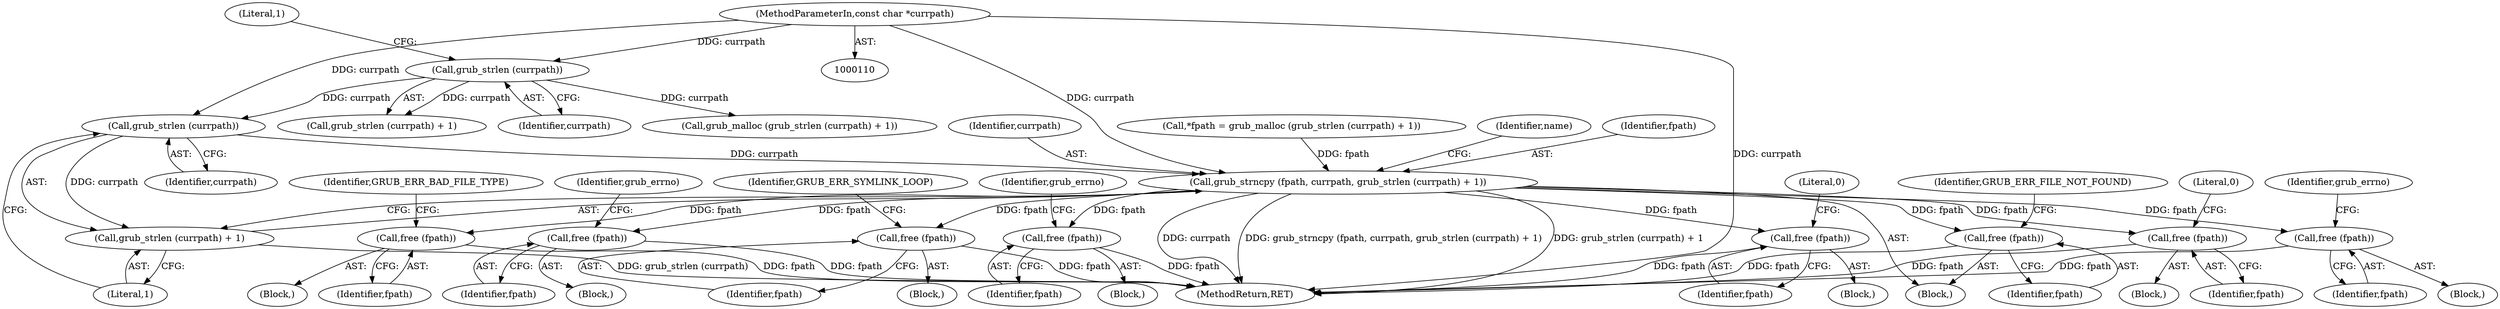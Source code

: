 digraph "0_radare2_65000a7fd9eea62359e6d6714f17b94a99a82edd_2@API" {
"1000150" [label="(Call,grub_strlen (currpath))"];
"1000121" [label="(Call,grub_strlen (currpath))"];
"1000111" [label="(MethodParameterIn,const char *currpath)"];
"1000146" [label="(Call,grub_strncpy (fpath, currpath, grub_strlen (currpath) + 1))"];
"1000169" [label="(Call,free (fpath))"];
"1000203" [label="(Call,free (fpath))"];
"1000246" [label="(Call,free (fpath))"];
"1000271" [label="(Call,free (fpath))"];
"1000291" [label="(Call,free (fpath))"];
"1000329" [label="(Call,free (fpath))"];
"1000354" [label="(Call,free (fpath))"];
"1000361" [label="(Call,free (fpath))"];
"1000149" [label="(Call,grub_strlen (currpath) + 1)"];
"1000151" [label="(Identifier,currpath)"];
"1000122" [label="(Identifier,currpath)"];
"1000150" [label="(Call,grub_strlen (currpath))"];
"1000117" [label="(Call,*fpath = grub_malloc (grub_strlen (currpath) + 1))"];
"1000249" [label="(Identifier,grub_errno)"];
"1000365" [label="(Identifier,GRUB_ERR_FILE_NOT_FOUND)"];
"1000275" [label="(Identifier,GRUB_ERR_SYMLINK_LOOP)"];
"1000169" [label="(Call,free (fpath))"];
"1000119" [label="(Call,grub_malloc (grub_strlen (currpath) + 1))"];
"1000362" [label="(Identifier,fpath)"];
"1000367" [label="(MethodReturn,RET)"];
"1000121" [label="(Call,grub_strlen (currpath))"];
"1000247" [label="(Identifier,fpath)"];
"1000246" [label="(Call,free (fpath))"];
"1000120" [label="(Call,grub_strlen (currpath) + 1)"];
"1000325" [label="(Block,)"];
"1000271" [label="(Call,free (fpath))"];
"1000111" [label="(MethodParameterIn,const char *currpath)"];
"1000204" [label="(Identifier,fpath)"];
"1000203" [label="(Call,free (fpath))"];
"1000355" [label="(Identifier,fpath)"];
"1000245" [label="(Block,)"];
"1000292" [label="(Identifier,fpath)"];
"1000287" [label="(Block,)"];
"1000156" [label="(Identifier,name)"];
"1000344" [label="(Block,)"];
"1000207" [label="(Identifier,GRUB_ERR_BAD_FILE_TYPE)"];
"1000147" [label="(Identifier,fpath)"];
"1000361" [label="(Call,free (fpath))"];
"1000152" [label="(Literal,1)"];
"1000272" [label="(Identifier,fpath)"];
"1000170" [label="(Identifier,fpath)"];
"1000332" [label="(Identifier,grub_errno)"];
"1000264" [label="(Block,)"];
"1000123" [label="(Literal,1)"];
"1000149" [label="(Call,grub_strlen (currpath) + 1)"];
"1000199" [label="(Block,)"];
"1000291" [label="(Call,free (fpath))"];
"1000115" [label="(Block,)"];
"1000330" [label="(Identifier,fpath)"];
"1000357" [label="(Literal,0)"];
"1000294" [label="(Identifier,grub_errno)"];
"1000146" [label="(Call,grub_strncpy (fpath, currpath, grub_strlen (currpath) + 1))"];
"1000329" [label="(Call,free (fpath))"];
"1000148" [label="(Identifier,currpath)"];
"1000354" [label="(Call,free (fpath))"];
"1000164" [label="(Block,)"];
"1000172" [label="(Literal,0)"];
"1000150" -> "1000149"  [label="AST: "];
"1000150" -> "1000151"  [label="CFG: "];
"1000151" -> "1000150"  [label="AST: "];
"1000152" -> "1000150"  [label="CFG: "];
"1000150" -> "1000146"  [label="DDG: currpath"];
"1000150" -> "1000149"  [label="DDG: currpath"];
"1000121" -> "1000150"  [label="DDG: currpath"];
"1000111" -> "1000150"  [label="DDG: currpath"];
"1000121" -> "1000120"  [label="AST: "];
"1000121" -> "1000122"  [label="CFG: "];
"1000122" -> "1000121"  [label="AST: "];
"1000123" -> "1000121"  [label="CFG: "];
"1000121" -> "1000119"  [label="DDG: currpath"];
"1000121" -> "1000120"  [label="DDG: currpath"];
"1000111" -> "1000121"  [label="DDG: currpath"];
"1000111" -> "1000110"  [label="AST: "];
"1000111" -> "1000367"  [label="DDG: currpath"];
"1000111" -> "1000146"  [label="DDG: currpath"];
"1000146" -> "1000115"  [label="AST: "];
"1000146" -> "1000149"  [label="CFG: "];
"1000147" -> "1000146"  [label="AST: "];
"1000148" -> "1000146"  [label="AST: "];
"1000149" -> "1000146"  [label="AST: "];
"1000156" -> "1000146"  [label="CFG: "];
"1000146" -> "1000367"  [label="DDG: grub_strlen (currpath) + 1"];
"1000146" -> "1000367"  [label="DDG: currpath"];
"1000146" -> "1000367"  [label="DDG: grub_strncpy (fpath, currpath, grub_strlen (currpath) + 1)"];
"1000117" -> "1000146"  [label="DDG: fpath"];
"1000146" -> "1000169"  [label="DDG: fpath"];
"1000146" -> "1000203"  [label="DDG: fpath"];
"1000146" -> "1000246"  [label="DDG: fpath"];
"1000146" -> "1000271"  [label="DDG: fpath"];
"1000146" -> "1000291"  [label="DDG: fpath"];
"1000146" -> "1000329"  [label="DDG: fpath"];
"1000146" -> "1000354"  [label="DDG: fpath"];
"1000146" -> "1000361"  [label="DDG: fpath"];
"1000169" -> "1000164"  [label="AST: "];
"1000169" -> "1000170"  [label="CFG: "];
"1000170" -> "1000169"  [label="AST: "];
"1000172" -> "1000169"  [label="CFG: "];
"1000169" -> "1000367"  [label="DDG: fpath"];
"1000203" -> "1000199"  [label="AST: "];
"1000203" -> "1000204"  [label="CFG: "];
"1000204" -> "1000203"  [label="AST: "];
"1000207" -> "1000203"  [label="CFG: "];
"1000203" -> "1000367"  [label="DDG: fpath"];
"1000246" -> "1000245"  [label="AST: "];
"1000246" -> "1000247"  [label="CFG: "];
"1000247" -> "1000246"  [label="AST: "];
"1000249" -> "1000246"  [label="CFG: "];
"1000246" -> "1000367"  [label="DDG: fpath"];
"1000271" -> "1000264"  [label="AST: "];
"1000271" -> "1000272"  [label="CFG: "];
"1000272" -> "1000271"  [label="AST: "];
"1000275" -> "1000271"  [label="CFG: "];
"1000271" -> "1000367"  [label="DDG: fpath"];
"1000291" -> "1000287"  [label="AST: "];
"1000291" -> "1000292"  [label="CFG: "];
"1000292" -> "1000291"  [label="AST: "];
"1000294" -> "1000291"  [label="CFG: "];
"1000291" -> "1000367"  [label="DDG: fpath"];
"1000329" -> "1000325"  [label="AST: "];
"1000329" -> "1000330"  [label="CFG: "];
"1000330" -> "1000329"  [label="AST: "];
"1000332" -> "1000329"  [label="CFG: "];
"1000329" -> "1000367"  [label="DDG: fpath"];
"1000354" -> "1000344"  [label="AST: "];
"1000354" -> "1000355"  [label="CFG: "];
"1000355" -> "1000354"  [label="AST: "];
"1000357" -> "1000354"  [label="CFG: "];
"1000354" -> "1000367"  [label="DDG: fpath"];
"1000361" -> "1000115"  [label="AST: "];
"1000361" -> "1000362"  [label="CFG: "];
"1000362" -> "1000361"  [label="AST: "];
"1000365" -> "1000361"  [label="CFG: "];
"1000361" -> "1000367"  [label="DDG: fpath"];
"1000149" -> "1000152"  [label="CFG: "];
"1000152" -> "1000149"  [label="AST: "];
"1000149" -> "1000367"  [label="DDG: grub_strlen (currpath)"];
}

